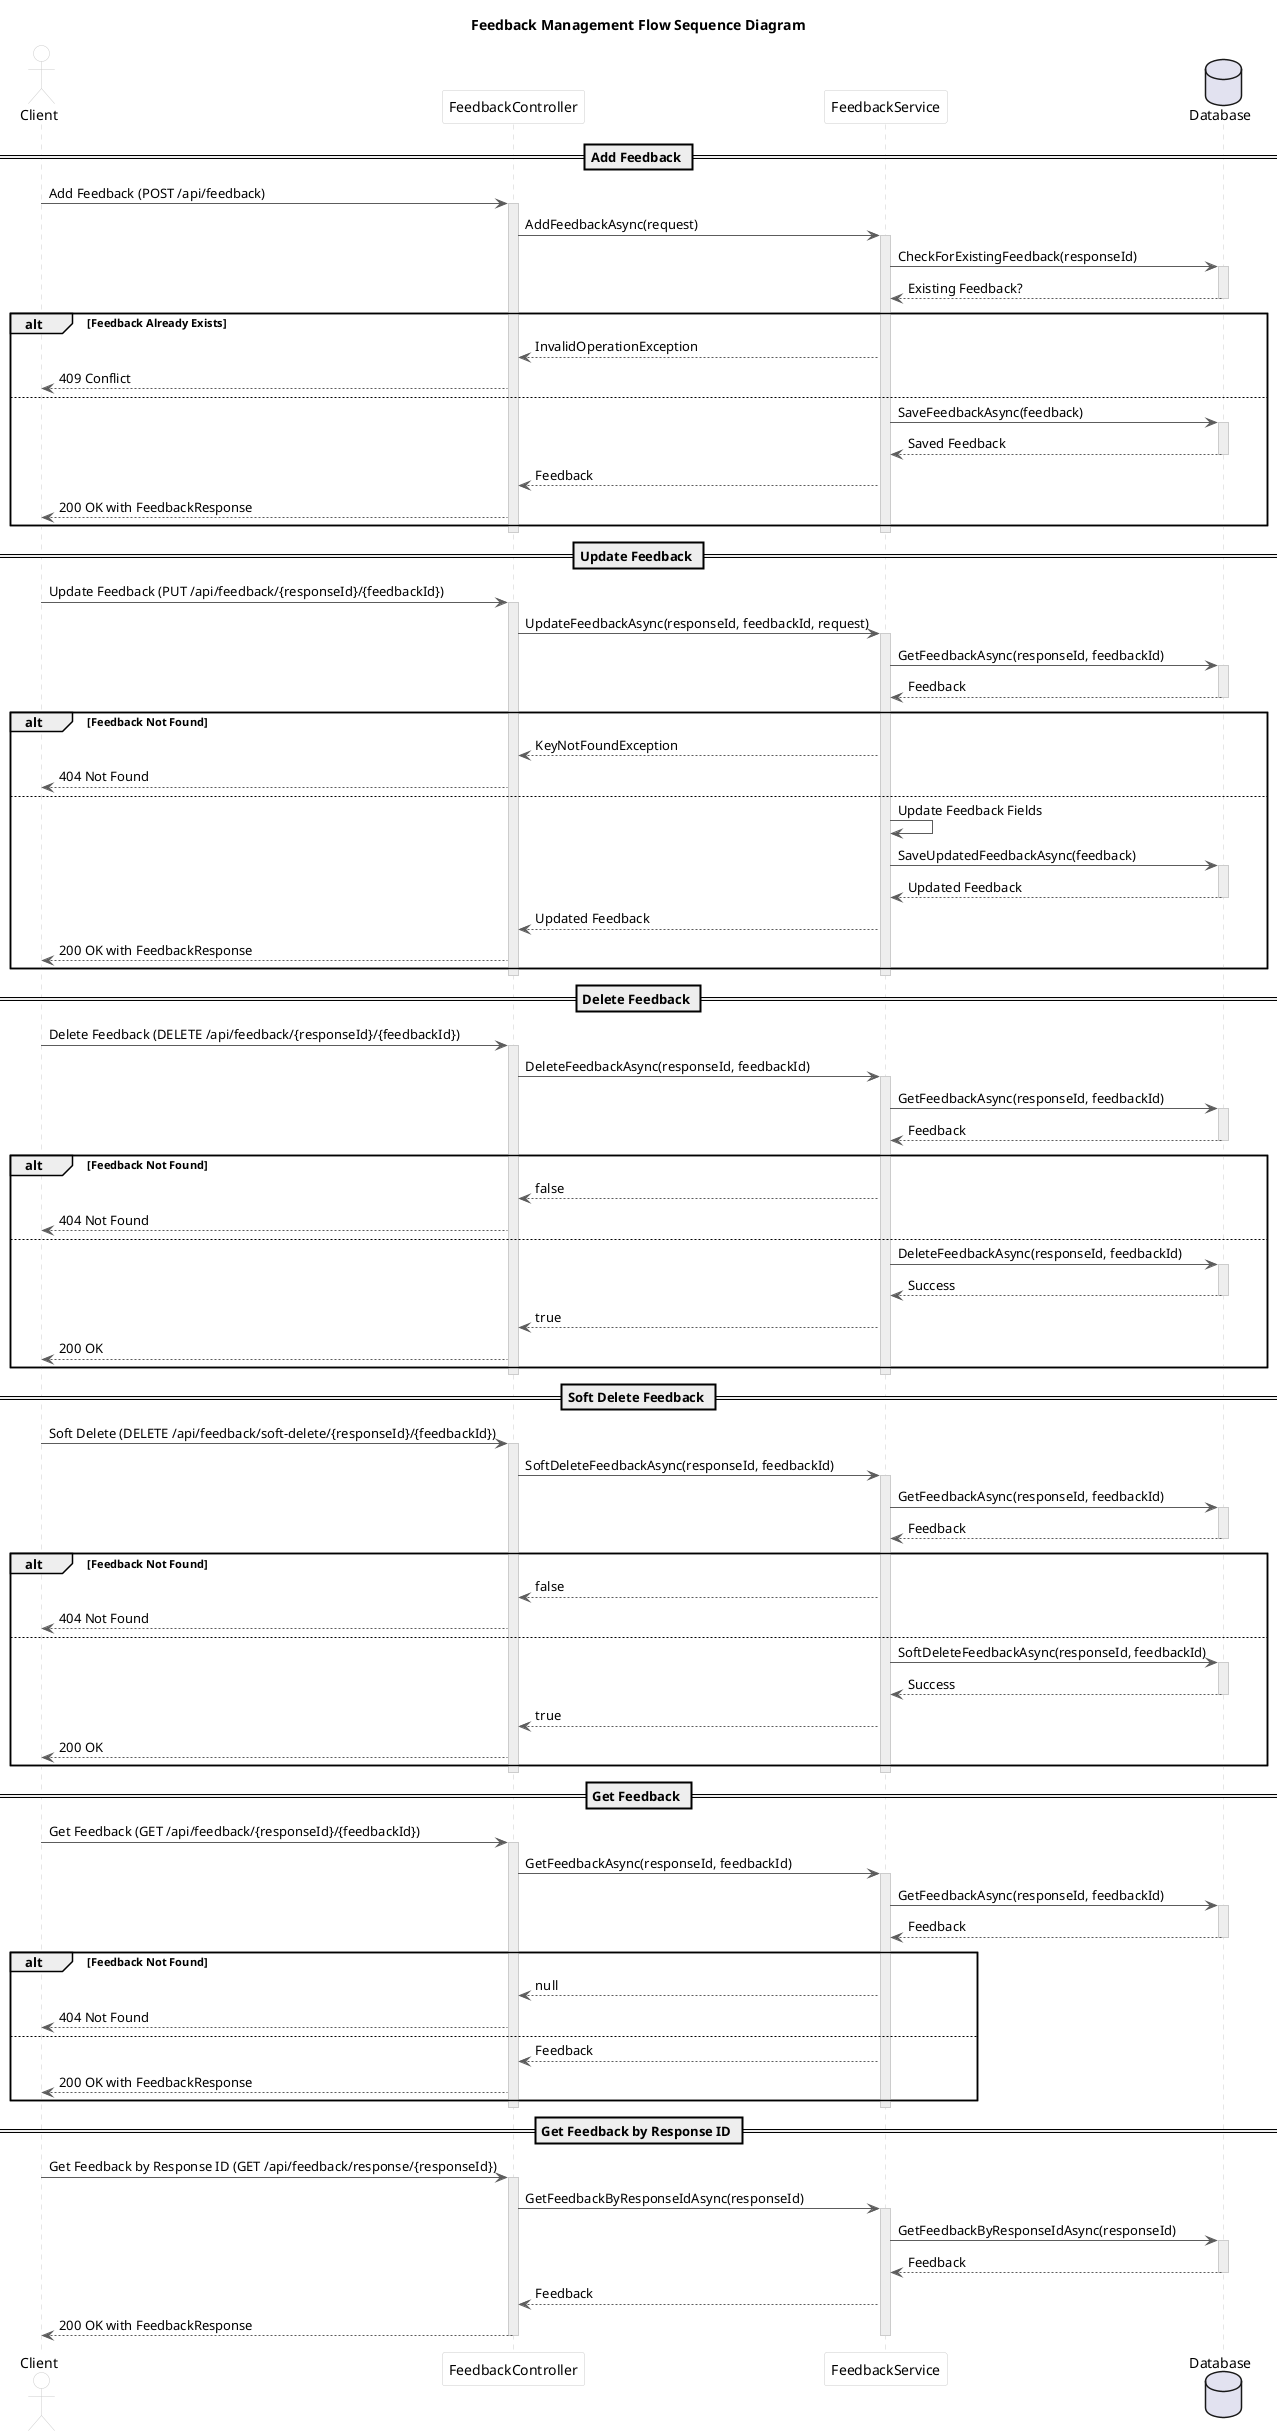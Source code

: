 @startuml Feedback Management Flow

!define ACCENT_COLOR #4285F4
!define SECONDARY_COLOR #34A853
!define WARNING_COLOR #FBBC05
!define ERROR_COLOR #EA4335

!define SUCCESS #34A853
!define WARNING #FBBC05
!define FAILURE #EA4335

skinparam ParticipantPadding 20
skinparam BoxPadding 10
skinparam SequenceArrowThickness 1
skinparam SequenceGroupHeaderFontStyle bold

skinparam sequence {
    ArrowColor #5C5C5C
    LifeLineBorderColor #CCCCCC
    LifeLineBackgroundColor #EEEEEE
    
    ParticipantBorderColor #CCCCCC
    ParticipantBackgroundColor #FFFFFF
    ParticipantFontColor #000000
    
    ActorBorderColor #CCCCCC
    ActorBackgroundColor #FFFFFF
    ActorFontColor #000000
}

title Feedback Management Flow Sequence Diagram

actor "Client" as client
participant "FeedbackController" as controller
participant "FeedbackService" as service
database "Database" as db

== Add Feedback ==

client -> controller : Add Feedback (POST /api/feedback)
activate controller

controller -> service : AddFeedbackAsync(request)
activate service

service -> db : CheckForExistingFeedback(responseId)
activate db
db --> service : Existing Feedback?
deactivate db

alt Feedback Already Exists
    service --> controller : InvalidOperationException
    controller --> client : 409 Conflict
else
    service -> db : SaveFeedbackAsync(feedback)
    activate db
    db --> service : Saved Feedback
    deactivate db
    
    service --> controller : Feedback
    controller --> client : 200 OK with FeedbackResponse
end
deactivate service
deactivate controller

== Update Feedback ==

client -> controller : Update Feedback (PUT /api/feedback/{responseId}/{feedbackId})
activate controller

controller -> service : UpdateFeedbackAsync(responseId, feedbackId, request)
activate service

service -> db : GetFeedbackAsync(responseId, feedbackId)
activate db
db --> service : Feedback
deactivate db

alt Feedback Not Found
    service --> controller : KeyNotFoundException
    controller --> client : 404 Not Found
else
    service -> service : Update Feedback Fields
    
    service -> db : SaveUpdatedFeedbackAsync(feedback)
    activate db
    db --> service : Updated Feedback
    deactivate db
    
    service --> controller : Updated Feedback
    controller --> client : 200 OK with FeedbackResponse
end
deactivate service
deactivate controller

== Delete Feedback ==

client -> controller : Delete Feedback (DELETE /api/feedback/{responseId}/{feedbackId})
activate controller

controller -> service : DeleteFeedbackAsync(responseId, feedbackId)
activate service

service -> db : GetFeedbackAsync(responseId, feedbackId)
activate db
db --> service : Feedback
deactivate db

alt Feedback Not Found
    service --> controller : false
    controller --> client : 404 Not Found
else
    service -> db : DeleteFeedbackAsync(responseId, feedbackId)
    activate db
    db --> service : Success
    deactivate db
    
    service --> controller : true
    controller --> client : 200 OK
end
deactivate service
deactivate controller

== Soft Delete Feedback ==

client -> controller : Soft Delete (DELETE /api/feedback/soft-delete/{responseId}/{feedbackId})
activate controller

controller -> service : SoftDeleteFeedbackAsync(responseId, feedbackId)
activate service

service -> db : GetFeedbackAsync(responseId, feedbackId) 
activate db
db --> service : Feedback
deactivate db

alt Feedback Not Found
    service --> controller : false
    controller --> client : 404 Not Found
else
    service -> db : SoftDeleteFeedbackAsync(responseId, feedbackId)
    activate db
    db --> service : Success
    deactivate db
    
    service --> controller : true
    controller --> client : 200 OK
end
deactivate service
deactivate controller

== Get Feedback ==

client -> controller : Get Feedback (GET /api/feedback/{responseId}/{feedbackId})
activate controller

controller -> service : GetFeedbackAsync(responseId, feedbackId)
activate service

service -> db : GetFeedbackAsync(responseId, feedbackId)
activate db
db --> service : Feedback
deactivate db

alt Feedback Not Found
    service --> controller : null
    controller --> client : 404 Not Found
else
    service --> controller : Feedback
    controller --> client : 200 OK with FeedbackResponse
end
deactivate service
deactivate controller

== Get Feedback by Response ID ==

client -> controller : Get Feedback by Response ID (GET /api/feedback/response/{responseId})
activate controller

controller -> service : GetFeedbackByResponseIdAsync(responseId)
activate service

service -> db : GetFeedbackByResponseIdAsync(responseId)
activate db
db --> service : Feedback
deactivate db

service --> controller : Feedback
controller --> client : 200 OK with FeedbackResponse
deactivate service
deactivate controller

@enduml 